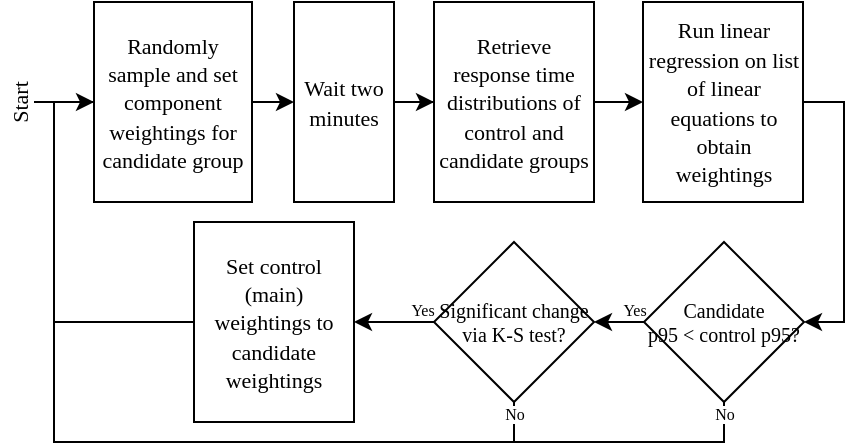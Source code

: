 <mxfile version="14.6.11" type="github">
  <diagram id="whum5KUoKy-AiShSeKjw" name="Page-1">
    <mxGraphModel dx="687" dy="355" grid="1" gridSize="10" guides="1" tooltips="1" connect="1" arrows="1" fold="1" page="1" pageScale="1" pageWidth="1169" pageHeight="827" math="0" shadow="0">
      <root>
        <mxCell id="0" />
        <mxCell id="1" parent="0" />
        <mxCell id="3rzmkG7fn2VMiRptU1J5-3" value="Yes" style="edgeLabel;html=1;align=center;verticalAlign=middle;resizable=0;points=[];fontSize=8;fontFamily=Georgia;" vertex="1" connectable="0" parent="1">
          <mxGeometry x="433.998" y="464" as="geometry" />
        </mxCell>
        <mxCell id="7800FAnf7w5shlVnYeUa-6" style="edgeStyle=orthogonalEdgeStyle;rounded=0;orthogonalLoop=1;jettySize=auto;html=1;entryX=0;entryY=0.5;entryDx=0;entryDy=0;fontFamily=Georgia;startArrow=none;startFill=0;endArrow=classic;endFill=1;" parent="1" source="T9op1pWDXtT6hMXo4TAV-2" target="7800FAnf7w5shlVnYeUa-3" edge="1">
          <mxGeometry relative="1" as="geometry" />
        </mxCell>
        <mxCell id="cBc5ip0D68nON8SmHcBV-12" style="edgeStyle=orthogonalEdgeStyle;rounded=0;orthogonalLoop=1;jettySize=auto;html=1;fontFamily=Georgia;fontSize=8;endArrow=none;endFill=0;startArrow=classic;startFill=1;" parent="1" source="T9op1pWDXtT6hMXo4TAV-2" edge="1">
          <mxGeometry relative="1" as="geometry">
            <mxPoint x="240" y="360" as="targetPoint" />
          </mxGeometry>
        </mxCell>
        <mxCell id="T9op1pWDXtT6hMXo4TAV-2" value="&lt;font face=&quot;Georgia&quot; style=&quot;font-size: 11px&quot;&gt;Randomly sample and set component weightings for candidate group&lt;/font&gt;" style="rounded=0;whiteSpace=wrap;html=1;" parent="1" vertex="1">
          <mxGeometry x="270" y="310" width="79" height="100" as="geometry" />
        </mxCell>
        <mxCell id="7800FAnf7w5shlVnYeUa-9" style="edgeStyle=orthogonalEdgeStyle;rounded=0;orthogonalLoop=1;jettySize=auto;html=1;entryX=0;entryY=0.5;entryDx=0;entryDy=0;fontFamily=Georgia;startArrow=none;startFill=0;endArrow=classic;endFill=1;" parent="1" source="7800FAnf7w5shlVnYeUa-3" target="7800FAnf7w5shlVnYeUa-8" edge="1">
          <mxGeometry relative="1" as="geometry" />
        </mxCell>
        <mxCell id="7800FAnf7w5shlVnYeUa-3" value="&lt;font face=&quot;Georgia&quot;&gt;&lt;span style=&quot;font-size: 11px&quot;&gt;Wait two minutes&lt;/span&gt;&lt;/font&gt;" style="rounded=0;whiteSpace=wrap;html=1;" parent="1" vertex="1">
          <mxGeometry x="370" y="310" width="50" height="100" as="geometry" />
        </mxCell>
        <mxCell id="7800FAnf7w5shlVnYeUa-11" style="edgeStyle=orthogonalEdgeStyle;rounded=0;orthogonalLoop=1;jettySize=auto;html=1;entryX=0;entryY=0.5;entryDx=0;entryDy=0;fontFamily=Georgia;startArrow=none;startFill=0;endArrow=classic;endFill=1;" parent="1" source="7800FAnf7w5shlVnYeUa-8" target="7800FAnf7w5shlVnYeUa-10" edge="1">
          <mxGeometry relative="1" as="geometry" />
        </mxCell>
        <mxCell id="7800FAnf7w5shlVnYeUa-8" value="&lt;font face=&quot;Georgia&quot;&gt;&lt;span style=&quot;font-size: 11px&quot;&gt;Retrieve response time distributions of control and candidate groups&lt;/span&gt;&lt;/font&gt;" style="rounded=0;whiteSpace=wrap;html=1;" parent="1" vertex="1">
          <mxGeometry x="440" y="310" width="80" height="100" as="geometry" />
        </mxCell>
        <mxCell id="3rzmkG7fn2VMiRptU1J5-2" style="edgeStyle=orthogonalEdgeStyle;rounded=0;orthogonalLoop=1;jettySize=auto;html=1;entryX=1;entryY=0.5;entryDx=0;entryDy=0;fontFamily=Georgia;fontSize=11;startArrow=none;startFill=0;endArrow=classic;endFill=1;exitX=1;exitY=0.5;exitDx=0;exitDy=0;" edge="1" parent="1" source="7800FAnf7w5shlVnYeUa-10" target="cBc5ip0D68nON8SmHcBV-1">
          <mxGeometry relative="1" as="geometry" />
        </mxCell>
        <mxCell id="7800FAnf7w5shlVnYeUa-10" value="&lt;font face=&quot;Georgia&quot;&gt;&lt;span style=&quot;font-size: 11px&quot;&gt;Run linear regression on list of linear equations to obtain weightings&lt;/span&gt;&lt;/font&gt;" style="rounded=0;whiteSpace=wrap;html=1;" parent="1" vertex="1">
          <mxGeometry x="544.5" y="310" width="80" height="100" as="geometry" />
        </mxCell>
        <mxCell id="cBc5ip0D68nON8SmHcBV-5" style="edgeStyle=orthogonalEdgeStyle;rounded=0;orthogonalLoop=1;jettySize=auto;html=1;entryX=1;entryY=0.5;entryDx=0;entryDy=0;fontFamily=Georgia;fontSize=8;" parent="1" source="cBc5ip0D68nON8SmHcBV-1" target="cBc5ip0D68nON8SmHcBV-4" edge="1">
          <mxGeometry relative="1" as="geometry" />
        </mxCell>
        <mxCell id="cBc5ip0D68nON8SmHcBV-6" value="Yes" style="edgeLabel;html=1;align=center;verticalAlign=middle;resizable=0;points=[];fontSize=8;fontFamily=Georgia;" parent="cBc5ip0D68nON8SmHcBV-5" vertex="1" connectable="0">
          <mxGeometry x="-0.829" relative="1" as="geometry">
            <mxPoint x="-1" y="-6" as="offset" />
          </mxGeometry>
        </mxCell>
        <mxCell id="3rzmkG7fn2VMiRptU1J5-4" style="edgeStyle=orthogonalEdgeStyle;rounded=0;orthogonalLoop=1;jettySize=auto;html=1;entryX=0;entryY=0.5;entryDx=0;entryDy=0;fontFamily=Georgia;fontSize=11;startArrow=none;startFill=0;endArrow=none;endFill=0;" edge="1" parent="1" source="cBc5ip0D68nON8SmHcBV-1" target="T9op1pWDXtT6hMXo4TAV-2">
          <mxGeometry relative="1" as="geometry">
            <Array as="points">
              <mxPoint x="585" y="530" />
              <mxPoint x="250" y="530" />
              <mxPoint x="250" y="360" />
            </Array>
          </mxGeometry>
        </mxCell>
        <mxCell id="3rzmkG7fn2VMiRptU1J5-9" value="No" style="edgeLabel;html=1;align=center;verticalAlign=middle;resizable=0;points=[];fontSize=8;fontFamily=Georgia;" vertex="1" connectable="0" parent="3rzmkG7fn2VMiRptU1J5-4">
          <mxGeometry x="-0.984" y="1" relative="1" as="geometry">
            <mxPoint x="-1" y="1" as="offset" />
          </mxGeometry>
        </mxCell>
        <mxCell id="cBc5ip0D68nON8SmHcBV-1" value="Candidate &lt;br style=&quot;font-size: 10px;&quot;&gt;p95 &amp;lt; control p95?" style="rhombus;whiteSpace=wrap;html=1;fontFamily=Georgia;fontSize=10;" parent="1" vertex="1">
          <mxGeometry x="545" y="430" width="80" height="80" as="geometry" />
        </mxCell>
        <mxCell id="cBc5ip0D68nON8SmHcBV-10" style="edgeStyle=orthogonalEdgeStyle;rounded=0;orthogonalLoop=1;jettySize=auto;html=1;entryX=1;entryY=0.5;entryDx=0;entryDy=0;fontFamily=Georgia;fontSize=8;" parent="1" source="cBc5ip0D68nON8SmHcBV-4" target="cBc5ip0D68nON8SmHcBV-9" edge="1">
          <mxGeometry relative="1" as="geometry">
            <Array as="points" />
          </mxGeometry>
        </mxCell>
        <mxCell id="3rzmkG7fn2VMiRptU1J5-7" style="edgeStyle=orthogonalEdgeStyle;rounded=0;orthogonalLoop=1;jettySize=auto;html=1;fontFamily=Georgia;fontSize=11;startArrow=none;startFill=0;endArrow=none;endFill=0;" edge="1" parent="1" source="cBc5ip0D68nON8SmHcBV-4">
          <mxGeometry relative="1" as="geometry">
            <mxPoint x="480" y="530" as="targetPoint" />
          </mxGeometry>
        </mxCell>
        <mxCell id="cBc5ip0D68nON8SmHcBV-4" value="Significant change via K-S test?" style="rhombus;whiteSpace=wrap;html=1;fontFamily=Georgia;fontSize=10;" parent="1" vertex="1">
          <mxGeometry x="440" y="430" width="80" height="80" as="geometry" />
        </mxCell>
        <mxCell id="3rzmkG7fn2VMiRptU1J5-6" style="edgeStyle=orthogonalEdgeStyle;rounded=0;orthogonalLoop=1;jettySize=auto;html=1;fontFamily=Georgia;fontSize=11;startArrow=none;startFill=0;endArrow=none;endFill=0;" edge="1" parent="1" source="cBc5ip0D68nON8SmHcBV-9">
          <mxGeometry relative="1" as="geometry">
            <mxPoint x="250" y="470.0" as="targetPoint" />
          </mxGeometry>
        </mxCell>
        <mxCell id="cBc5ip0D68nON8SmHcBV-9" value="&lt;font face=&quot;Georgia&quot;&gt;&lt;span style=&quot;font-size: 11px&quot;&gt;Set control (main) weightings to candidate weightings&lt;/span&gt;&lt;/font&gt;" style="rounded=0;whiteSpace=wrap;html=1;" parent="1" vertex="1">
          <mxGeometry x="320" y="420" width="80" height="100" as="geometry" />
        </mxCell>
        <mxCell id="cBc5ip0D68nON8SmHcBV-14" value="Start" style="text;html=1;strokeColor=none;fillColor=none;align=center;verticalAlign=middle;whiteSpace=wrap;rounded=0;fontFamily=Georgia;fontSize=11;rotation=-90;" parent="1" vertex="1">
          <mxGeometry x="213" y="350" width="40" height="20" as="geometry" />
        </mxCell>
        <mxCell id="3rzmkG7fn2VMiRptU1J5-10" value="No" style="edgeLabel;html=1;align=center;verticalAlign=middle;resizable=0;points=[];fontSize=8;fontFamily=Georgia;" vertex="1" connectable="0" parent="1">
          <mxGeometry x="480" y="515.999" as="geometry" />
        </mxCell>
      </root>
    </mxGraphModel>
  </diagram>
</mxfile>
